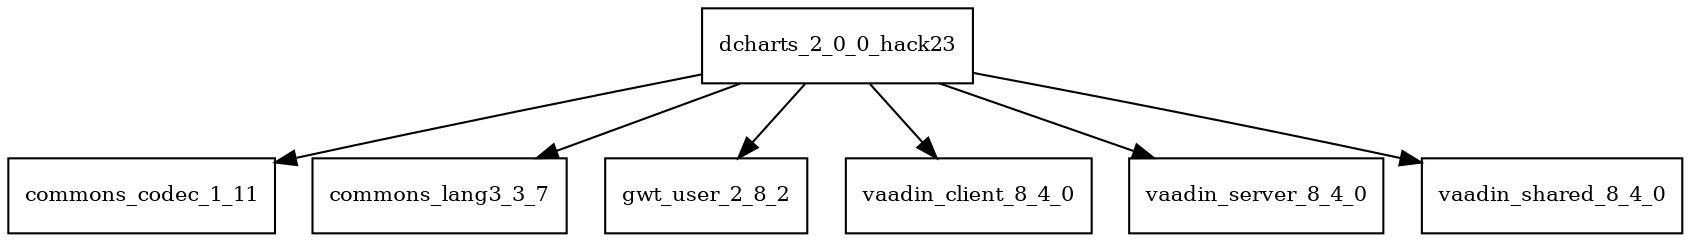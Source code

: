 digraph dcharts_2_0_0_hack23_dependencies {
  node [shape = box, fontsize=10.0];
  dcharts_2_0_0_hack23 -> commons_codec_1_11;
  dcharts_2_0_0_hack23 -> commons_lang3_3_7;
  dcharts_2_0_0_hack23 -> gwt_user_2_8_2;
  dcharts_2_0_0_hack23 -> vaadin_client_8_4_0;
  dcharts_2_0_0_hack23 -> vaadin_server_8_4_0;
  dcharts_2_0_0_hack23 -> vaadin_shared_8_4_0;
}
